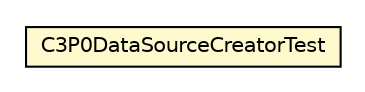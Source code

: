 #!/usr/local/bin/dot
#
# Class diagram 
# Generated by UMLGraph version R5_6_6-8-g8d7759 (http://www.umlgraph.org/)
#

digraph G {
	edge [fontname="Helvetica",fontsize=10,labelfontname="Helvetica",labelfontsize=10];
	node [fontname="Helvetica",fontsize=10,shape=plaintext];
	nodesep=0.25;
	ranksep=0.5;
	// org.dayatang.datasource4saas.dscreator.C3P0DataSourceCreatorTest
	c15745 [label=<<table title="org.dayatang.datasource4saas.dscreator.C3P0DataSourceCreatorTest" border="0" cellborder="1" cellspacing="0" cellpadding="2" port="p" bgcolor="lemonChiffon" href="./C3P0DataSourceCreatorTest.html">
		<tr><td><table border="0" cellspacing="0" cellpadding="1">
<tr><td align="center" balign="center"> C3P0DataSourceCreatorTest </td></tr>
		</table></td></tr>
		</table>>, URL="./C3P0DataSourceCreatorTest.html", fontname="Helvetica", fontcolor="black", fontsize=10.0];
}

